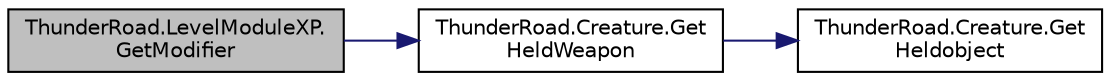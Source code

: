 digraph "ThunderRoad.LevelModuleXP.GetModifier"
{
 // LATEX_PDF_SIZE
  edge [fontname="Helvetica",fontsize="10",labelfontname="Helvetica",labelfontsize="10"];
  node [fontname="Helvetica",fontsize="10",shape=record];
  rankdir="LR";
  Node1 [label="ThunderRoad.LevelModuleXP.\lGetModifier",height=0.2,width=0.4,color="black", fillcolor="grey75", style="filled", fontcolor="black",tooltip="Gets the modifier."];
  Node1 -> Node2 [color="midnightblue",fontsize="10",style="solid",fontname="Helvetica"];
  Node2 [label="ThunderRoad.Creature.Get\lHeldWeapon",height=0.2,width=0.4,color="black", fillcolor="white", style="filled",URL="$class_thunder_road_1_1_creature.html#a790853480d9afe6be4850fe1be95427a",tooltip="Gets the held weapon."];
  Node2 -> Node3 [color="midnightblue",fontsize="10",style="solid",fontname="Helvetica"];
  Node3 [label="ThunderRoad.Creature.Get\lHeldobject",height=0.2,width=0.4,color="black", fillcolor="white", style="filled",URL="$class_thunder_road_1_1_creature.html#a494221977ba15283dc2d54acd8e9bebf",tooltip="Gets the heldobject."];
}
